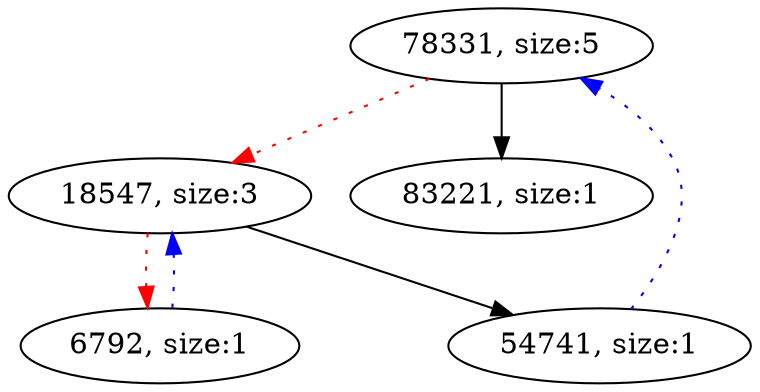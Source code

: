 digraph g{
78331[label="78331, size:5"];78331 -> 18547 [color = red, style=dotted];
18547[label="18547, size:3"];18547 -> 6792 [color = red, style=dotted];
6792[label="6792, size:1"];6792 -> 18547 [color = blue, style=dotted];
18547 -> 54741 ;
54741[label="54741, size:1"];54741 -> 78331 [color = blue, style=dotted];
78331 -> 83221 ;
83221[label="83221, size:1"];}
